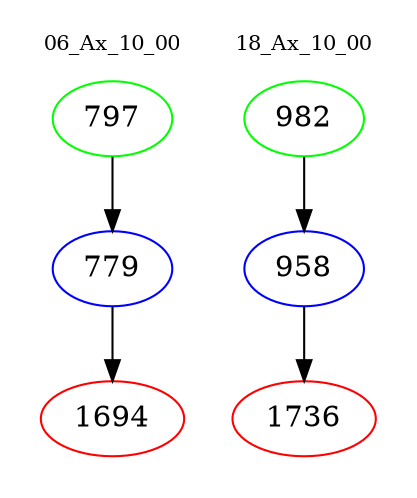 digraph{
subgraph cluster_0 {
color = white
label = "06_Ax_10_00";
fontsize=10;
T0_797 [label="797", color="green"]
T0_797 -> T0_779 [color="black"]
T0_779 [label="779", color="blue"]
T0_779 -> T0_1694 [color="black"]
T0_1694 [label="1694", color="red"]
}
subgraph cluster_1 {
color = white
label = "18_Ax_10_00";
fontsize=10;
T1_982 [label="982", color="green"]
T1_982 -> T1_958 [color="black"]
T1_958 [label="958", color="blue"]
T1_958 -> T1_1736 [color="black"]
T1_1736 [label="1736", color="red"]
}
}
